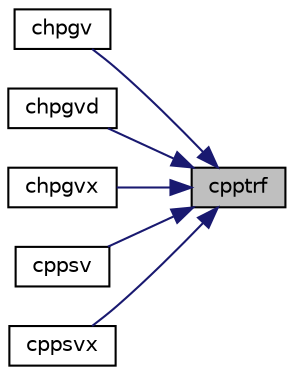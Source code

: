 digraph "cpptrf"
{
 // LATEX_PDF_SIZE
  edge [fontname="Helvetica",fontsize="10",labelfontname="Helvetica",labelfontsize="10"];
  node [fontname="Helvetica",fontsize="10",shape=record];
  rankdir="RL";
  Node1 [label="cpptrf",height=0.2,width=0.4,color="black", fillcolor="grey75", style="filled", fontcolor="black",tooltip="CPPTRF"];
  Node1 -> Node2 [dir="back",color="midnightblue",fontsize="10",style="solid",fontname="Helvetica"];
  Node2 [label="chpgv",height=0.2,width=0.4,color="black", fillcolor="white", style="filled",URL="$chpgv_8f.html#ac61afdaa5fcdc3c260b9333416b012e6",tooltip="CHPGV"];
  Node1 -> Node3 [dir="back",color="midnightblue",fontsize="10",style="solid",fontname="Helvetica"];
  Node3 [label="chpgvd",height=0.2,width=0.4,color="black", fillcolor="white", style="filled",URL="$chpgvd_8f.html#a014aa918f8b897bd887b9ba67242e0d5",tooltip="CHPGVD"];
  Node1 -> Node4 [dir="back",color="midnightblue",fontsize="10",style="solid",fontname="Helvetica"];
  Node4 [label="chpgvx",height=0.2,width=0.4,color="black", fillcolor="white", style="filled",URL="$chpgvx_8f.html#a81a69366c832454d56786374b6ad1614",tooltip="CHPGVX"];
  Node1 -> Node5 [dir="back",color="midnightblue",fontsize="10",style="solid",fontname="Helvetica"];
  Node5 [label="cppsv",height=0.2,width=0.4,color="black", fillcolor="white", style="filled",URL="$cppsv_8f.html#a0f9052cdbcf5a8bfddba96c4611665e3",tooltip="CPPSV computes the solution to system of linear equations A * X = B for OTHER matrices"];
  Node1 -> Node6 [dir="back",color="midnightblue",fontsize="10",style="solid",fontname="Helvetica"];
  Node6 [label="cppsvx",height=0.2,width=0.4,color="black", fillcolor="white", style="filled",URL="$cppsvx_8f.html#a05828086b02ef88bdee1ed58fe839573",tooltip="CPPSVX computes the solution to system of linear equations A * X = B for OTHER matrices"];
}
